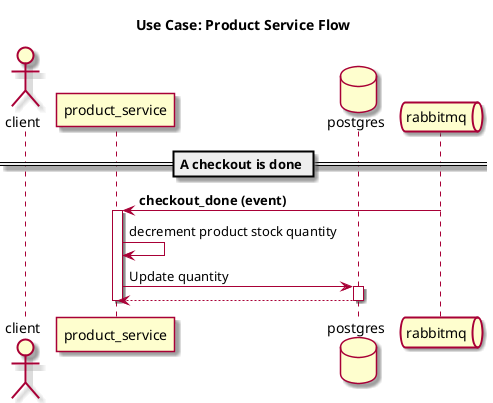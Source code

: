 @startuml

skin rose

title Use Case: Product Service Flow 

actor client
participant "product_service"
database postgres
queue rabbitmq

== A checkout is done ==

  rabbitmq -> "product_service" : **checkout_done (event)**
  activate product_service
  product_service -> product_service : decrement product stock quantity
  product_service -> postgres : Update quantity
  activate postgres
  postgres --> product_service
  deactivate postgres
  deactivate product_service
  
@enduml